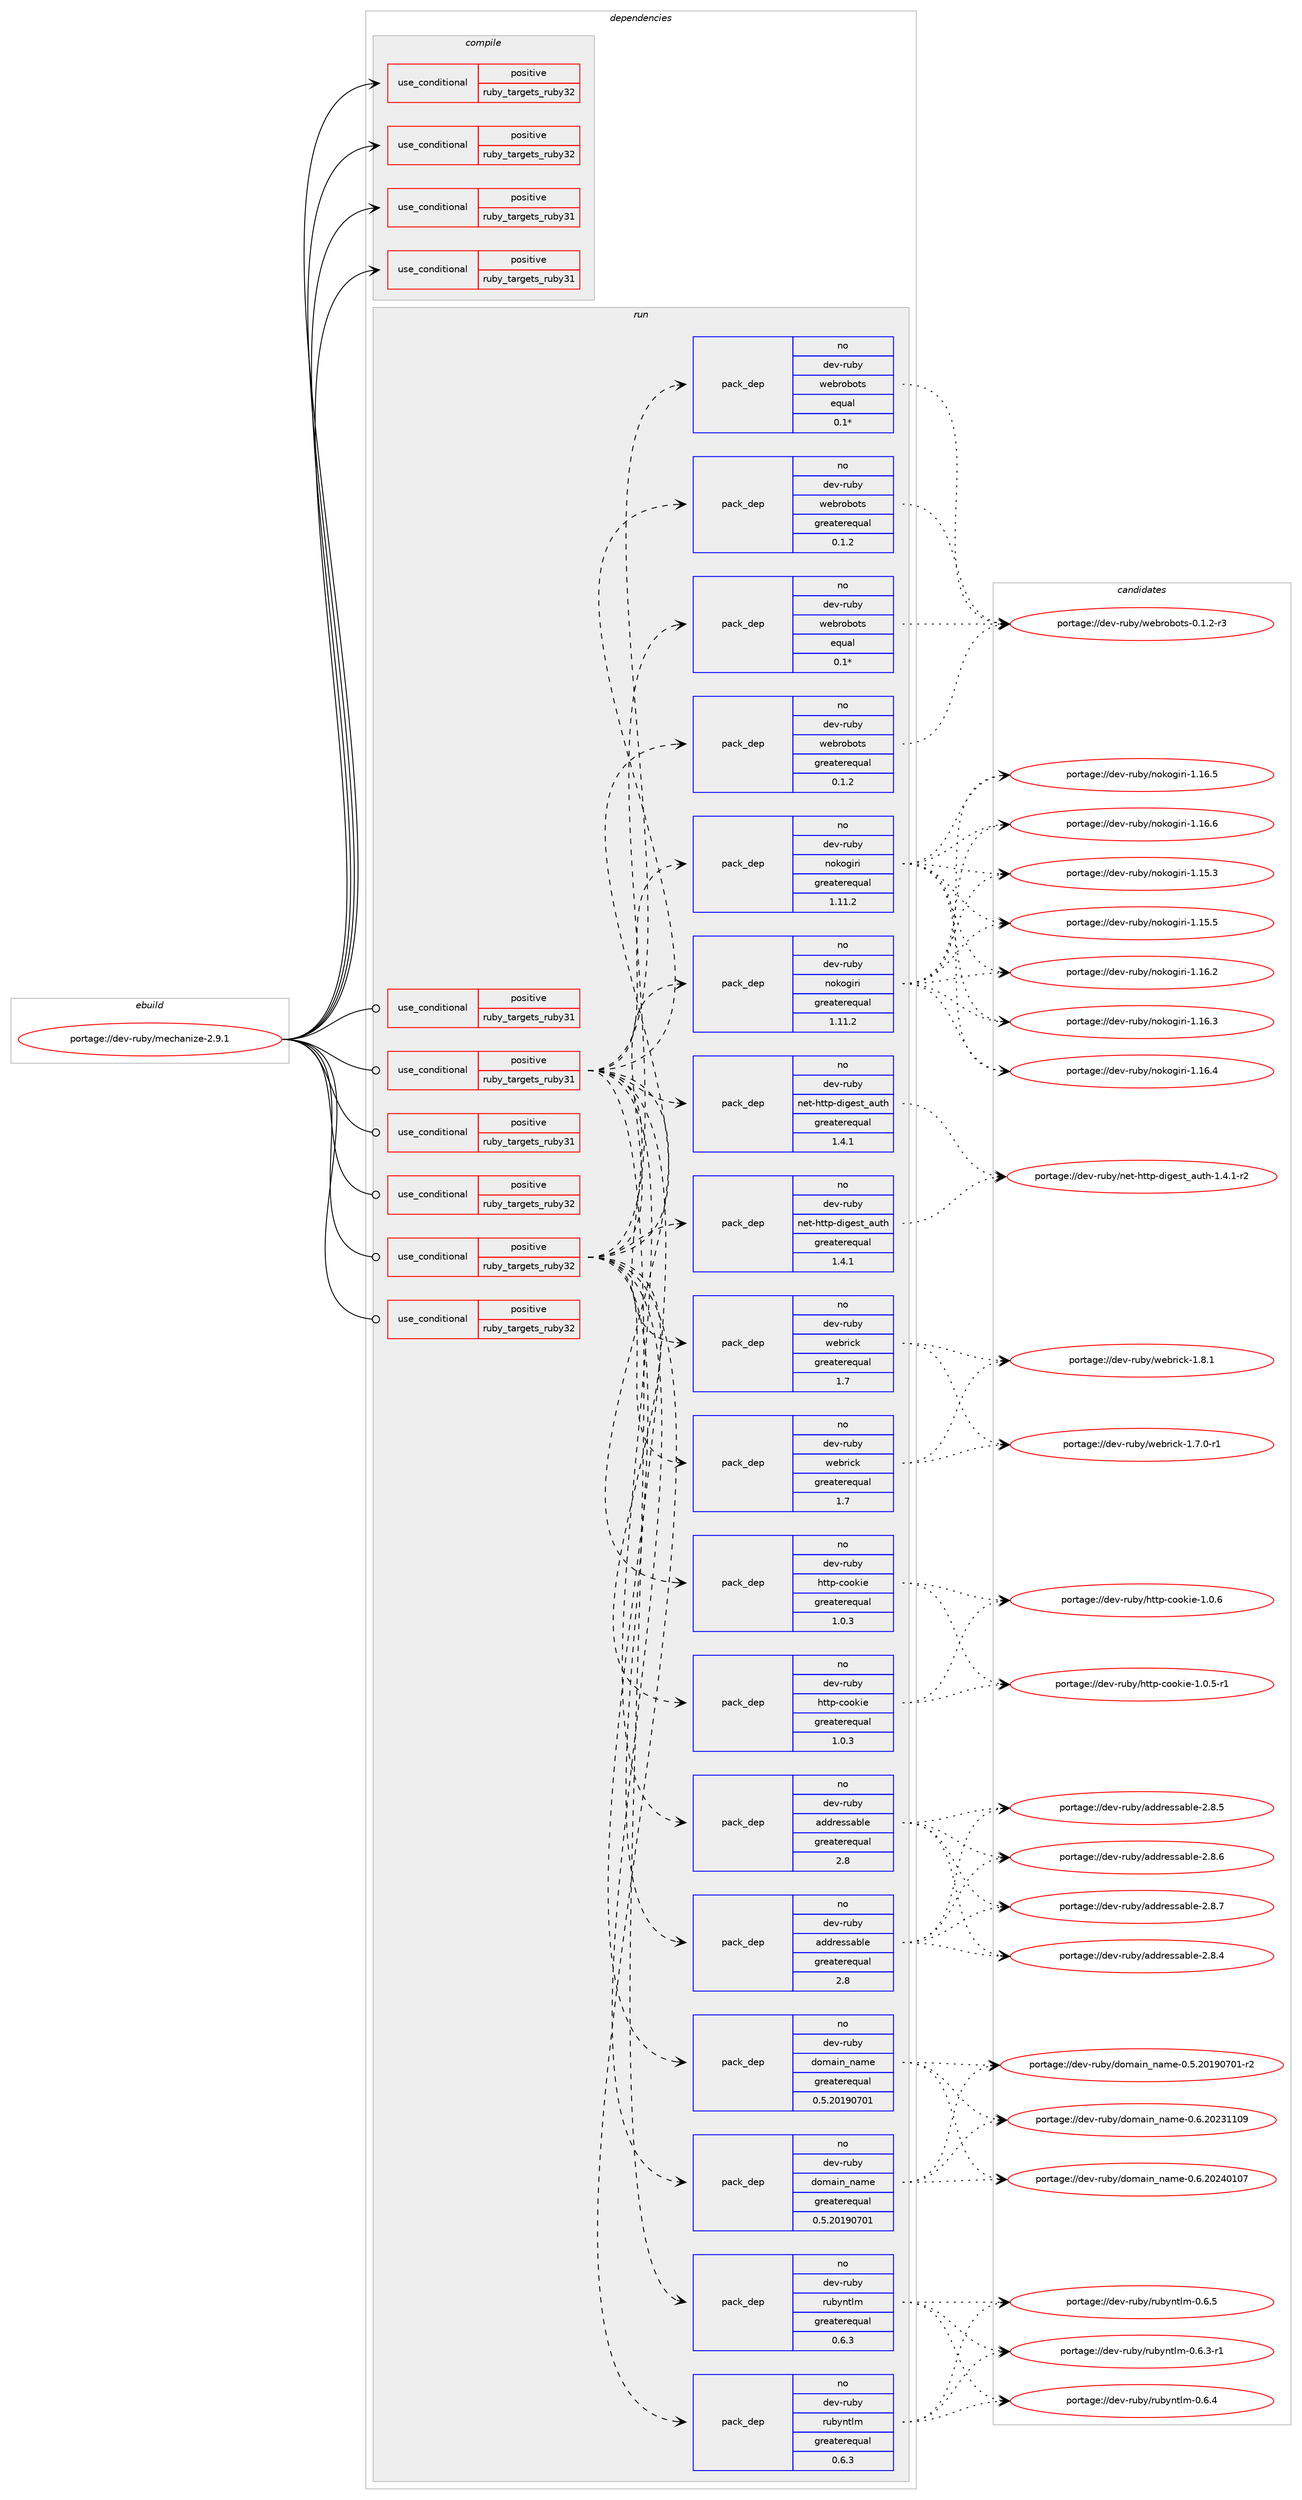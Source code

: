 digraph prolog {

# *************
# Graph options
# *************

newrank=true;
concentrate=true;
compound=true;
graph [rankdir=LR,fontname=Helvetica,fontsize=10,ranksep=1.5];#, ranksep=2.5, nodesep=0.2];
edge  [arrowhead=vee];
node  [fontname=Helvetica,fontsize=10];

# **********
# The ebuild
# **********

subgraph cluster_leftcol {
color=gray;
rank=same;
label=<<i>ebuild</i>>;
id [label="portage://dev-ruby/mechanize-2.9.1", color=red, width=4, href="../dev-ruby/mechanize-2.9.1.svg"];
}

# ****************
# The dependencies
# ****************

subgraph cluster_midcol {
color=gray;
label=<<i>dependencies</i>>;
subgraph cluster_compile {
fillcolor="#eeeeee";
style=filled;
label=<<i>compile</i>>;
subgraph cond49036 {
dependency96674 [label=<<TABLE BORDER="0" CELLBORDER="1" CELLSPACING="0" CELLPADDING="4"><TR><TD ROWSPAN="3" CELLPADDING="10">use_conditional</TD></TR><TR><TD>positive</TD></TR><TR><TD>ruby_targets_ruby31</TD></TR></TABLE>>, shape=none, color=red];
# *** BEGIN UNKNOWN DEPENDENCY TYPE (TODO) ***
# dependency96674 -> package_dependency(portage://dev-ruby/mechanize-2.9.1,install,no,dev-lang,ruby,none,[,,],[slot(3.1)],[])
# *** END UNKNOWN DEPENDENCY TYPE (TODO) ***

}
id:e -> dependency96674:w [weight=20,style="solid",arrowhead="vee"];
subgraph cond49037 {
dependency96675 [label=<<TABLE BORDER="0" CELLBORDER="1" CELLSPACING="0" CELLPADDING="4"><TR><TD ROWSPAN="3" CELLPADDING="10">use_conditional</TD></TR><TR><TD>positive</TD></TR><TR><TD>ruby_targets_ruby31</TD></TR></TABLE>>, shape=none, color=red];
# *** BEGIN UNKNOWN DEPENDENCY TYPE (TODO) ***
# dependency96675 -> package_dependency(portage://dev-ruby/mechanize-2.9.1,install,no,virtual,rubygems,none,[,,],[],[use(enable(ruby_targets_ruby31),negative)])
# *** END UNKNOWN DEPENDENCY TYPE (TODO) ***

}
id:e -> dependency96675:w [weight=20,style="solid",arrowhead="vee"];
subgraph cond49038 {
dependency96676 [label=<<TABLE BORDER="0" CELLBORDER="1" CELLSPACING="0" CELLPADDING="4"><TR><TD ROWSPAN="3" CELLPADDING="10">use_conditional</TD></TR><TR><TD>positive</TD></TR><TR><TD>ruby_targets_ruby32</TD></TR></TABLE>>, shape=none, color=red];
# *** BEGIN UNKNOWN DEPENDENCY TYPE (TODO) ***
# dependency96676 -> package_dependency(portage://dev-ruby/mechanize-2.9.1,install,no,dev-lang,ruby,none,[,,],[slot(3.2)],[])
# *** END UNKNOWN DEPENDENCY TYPE (TODO) ***

}
id:e -> dependency96676:w [weight=20,style="solid",arrowhead="vee"];
subgraph cond49039 {
dependency96677 [label=<<TABLE BORDER="0" CELLBORDER="1" CELLSPACING="0" CELLPADDING="4"><TR><TD ROWSPAN="3" CELLPADDING="10">use_conditional</TD></TR><TR><TD>positive</TD></TR><TR><TD>ruby_targets_ruby32</TD></TR></TABLE>>, shape=none, color=red];
# *** BEGIN UNKNOWN DEPENDENCY TYPE (TODO) ***
# dependency96677 -> package_dependency(portage://dev-ruby/mechanize-2.9.1,install,no,virtual,rubygems,none,[,,],[],[use(enable(ruby_targets_ruby32),negative)])
# *** END UNKNOWN DEPENDENCY TYPE (TODO) ***

}
id:e -> dependency96677:w [weight=20,style="solid",arrowhead="vee"];
}
subgraph cluster_compileandrun {
fillcolor="#eeeeee";
style=filled;
label=<<i>compile and run</i>>;
}
subgraph cluster_run {
fillcolor="#eeeeee";
style=filled;
label=<<i>run</i>>;
subgraph cond49040 {
dependency96678 [label=<<TABLE BORDER="0" CELLBORDER="1" CELLSPACING="0" CELLPADDING="4"><TR><TD ROWSPAN="3" CELLPADDING="10">use_conditional</TD></TR><TR><TD>positive</TD></TR><TR><TD>ruby_targets_ruby31</TD></TR></TABLE>>, shape=none, color=red];
# *** BEGIN UNKNOWN DEPENDENCY TYPE (TODO) ***
# dependency96678 -> package_dependency(portage://dev-ruby/mechanize-2.9.1,run,no,dev-lang,ruby,none,[,,],[slot(3.1)],[])
# *** END UNKNOWN DEPENDENCY TYPE (TODO) ***

}
id:e -> dependency96678:w [weight=20,style="solid",arrowhead="odot"];
subgraph cond49041 {
dependency96679 [label=<<TABLE BORDER="0" CELLBORDER="1" CELLSPACING="0" CELLPADDING="4"><TR><TD ROWSPAN="3" CELLPADDING="10">use_conditional</TD></TR><TR><TD>positive</TD></TR><TR><TD>ruby_targets_ruby31</TD></TR></TABLE>>, shape=none, color=red];
subgraph pack46332 {
dependency96680 [label=<<TABLE BORDER="0" CELLBORDER="1" CELLSPACING="0" CELLPADDING="4" WIDTH="220"><TR><TD ROWSPAN="6" CELLPADDING="30">pack_dep</TD></TR><TR><TD WIDTH="110">no</TD></TR><TR><TD>dev-ruby</TD></TR><TR><TD>addressable</TD></TR><TR><TD>greaterequal</TD></TR><TR><TD>2.8</TD></TR></TABLE>>, shape=none, color=blue];
}
dependency96679:e -> dependency96680:w [weight=20,style="dashed",arrowhead="vee"];
subgraph pack46333 {
dependency96681 [label=<<TABLE BORDER="0" CELLBORDER="1" CELLSPACING="0" CELLPADDING="4" WIDTH="220"><TR><TD ROWSPAN="6" CELLPADDING="30">pack_dep</TD></TR><TR><TD WIDTH="110">no</TD></TR><TR><TD>dev-ruby</TD></TR><TR><TD>domain_name</TD></TR><TR><TD>greaterequal</TD></TR><TR><TD>0.5.20190701</TD></TR></TABLE>>, shape=none, color=blue];
}
dependency96679:e -> dependency96681:w [weight=20,style="dashed",arrowhead="vee"];
subgraph pack46334 {
dependency96682 [label=<<TABLE BORDER="0" CELLBORDER="1" CELLSPACING="0" CELLPADDING="4" WIDTH="220"><TR><TD ROWSPAN="6" CELLPADDING="30">pack_dep</TD></TR><TR><TD WIDTH="110">no</TD></TR><TR><TD>dev-ruby</TD></TR><TR><TD>http-cookie</TD></TR><TR><TD>greaterequal</TD></TR><TR><TD>1.0.3</TD></TR></TABLE>>, shape=none, color=blue];
}
dependency96679:e -> dependency96682:w [weight=20,style="dashed",arrowhead="vee"];
# *** BEGIN UNKNOWN DEPENDENCY TYPE (TODO) ***
# dependency96679 -> package_dependency(portage://dev-ruby/mechanize-2.9.1,run,no,dev-ruby,mime-types,none,[,,],[slot(3)],[use(enable(ruby_targets_ruby31),negative)])
# *** END UNKNOWN DEPENDENCY TYPE (TODO) ***

subgraph pack46335 {
dependency96683 [label=<<TABLE BORDER="0" CELLBORDER="1" CELLSPACING="0" CELLPADDING="4" WIDTH="220"><TR><TD ROWSPAN="6" CELLPADDING="30">pack_dep</TD></TR><TR><TD WIDTH="110">no</TD></TR><TR><TD>dev-ruby</TD></TR><TR><TD>net-http-digest_auth</TD></TR><TR><TD>greaterequal</TD></TR><TR><TD>1.4.1</TD></TR></TABLE>>, shape=none, color=blue];
}
dependency96679:e -> dependency96683:w [weight=20,style="dashed",arrowhead="vee"];
# *** BEGIN UNKNOWN DEPENDENCY TYPE (TODO) ***
# dependency96679 -> package_dependency(portage://dev-ruby/mechanize-2.9.1,run,no,dev-ruby,net-http-persistent,none,[,,],[slot(4)],[use(enable(ruby_targets_ruby31),negative)])
# *** END UNKNOWN DEPENDENCY TYPE (TODO) ***

subgraph pack46336 {
dependency96684 [label=<<TABLE BORDER="0" CELLBORDER="1" CELLSPACING="0" CELLPADDING="4" WIDTH="220"><TR><TD ROWSPAN="6" CELLPADDING="30">pack_dep</TD></TR><TR><TD WIDTH="110">no</TD></TR><TR><TD>dev-ruby</TD></TR><TR><TD>nokogiri</TD></TR><TR><TD>greaterequal</TD></TR><TR><TD>1.11.2</TD></TR></TABLE>>, shape=none, color=blue];
}
dependency96679:e -> dependency96684:w [weight=20,style="dashed",arrowhead="vee"];
subgraph pack46337 {
dependency96685 [label=<<TABLE BORDER="0" CELLBORDER="1" CELLSPACING="0" CELLPADDING="4" WIDTH="220"><TR><TD ROWSPAN="6" CELLPADDING="30">pack_dep</TD></TR><TR><TD WIDTH="110">no</TD></TR><TR><TD>dev-ruby</TD></TR><TR><TD>rubyntlm</TD></TR><TR><TD>greaterequal</TD></TR><TR><TD>0.6.3</TD></TR></TABLE>>, shape=none, color=blue];
}
dependency96679:e -> dependency96685:w [weight=20,style="dashed",arrowhead="vee"];
subgraph pack46338 {
dependency96686 [label=<<TABLE BORDER="0" CELLBORDER="1" CELLSPACING="0" CELLPADDING="4" WIDTH="220"><TR><TD ROWSPAN="6" CELLPADDING="30">pack_dep</TD></TR><TR><TD WIDTH="110">no</TD></TR><TR><TD>dev-ruby</TD></TR><TR><TD>webrick</TD></TR><TR><TD>greaterequal</TD></TR><TR><TD>1.7</TD></TR></TABLE>>, shape=none, color=blue];
}
dependency96679:e -> dependency96686:w [weight=20,style="dashed",arrowhead="vee"];
subgraph pack46339 {
dependency96687 [label=<<TABLE BORDER="0" CELLBORDER="1" CELLSPACING="0" CELLPADDING="4" WIDTH="220"><TR><TD ROWSPAN="6" CELLPADDING="30">pack_dep</TD></TR><TR><TD WIDTH="110">no</TD></TR><TR><TD>dev-ruby</TD></TR><TR><TD>webrobots</TD></TR><TR><TD>greaterequal</TD></TR><TR><TD>0.1.2</TD></TR></TABLE>>, shape=none, color=blue];
}
dependency96679:e -> dependency96687:w [weight=20,style="dashed",arrowhead="vee"];
subgraph pack46340 {
dependency96688 [label=<<TABLE BORDER="0" CELLBORDER="1" CELLSPACING="0" CELLPADDING="4" WIDTH="220"><TR><TD ROWSPAN="6" CELLPADDING="30">pack_dep</TD></TR><TR><TD WIDTH="110">no</TD></TR><TR><TD>dev-ruby</TD></TR><TR><TD>webrobots</TD></TR><TR><TD>equal</TD></TR><TR><TD>0.1*</TD></TR></TABLE>>, shape=none, color=blue];
}
dependency96679:e -> dependency96688:w [weight=20,style="dashed",arrowhead="vee"];
}
id:e -> dependency96679:w [weight=20,style="solid",arrowhead="odot"];
subgraph cond49042 {
dependency96689 [label=<<TABLE BORDER="0" CELLBORDER="1" CELLSPACING="0" CELLPADDING="4"><TR><TD ROWSPAN="3" CELLPADDING="10">use_conditional</TD></TR><TR><TD>positive</TD></TR><TR><TD>ruby_targets_ruby31</TD></TR></TABLE>>, shape=none, color=red];
# *** BEGIN UNKNOWN DEPENDENCY TYPE (TODO) ***
# dependency96689 -> package_dependency(portage://dev-ruby/mechanize-2.9.1,run,no,virtual,rubygems,none,[,,],[],[use(enable(ruby_targets_ruby31),negative)])
# *** END UNKNOWN DEPENDENCY TYPE (TODO) ***

}
id:e -> dependency96689:w [weight=20,style="solid",arrowhead="odot"];
subgraph cond49043 {
dependency96690 [label=<<TABLE BORDER="0" CELLBORDER="1" CELLSPACING="0" CELLPADDING="4"><TR><TD ROWSPAN="3" CELLPADDING="10">use_conditional</TD></TR><TR><TD>positive</TD></TR><TR><TD>ruby_targets_ruby32</TD></TR></TABLE>>, shape=none, color=red];
# *** BEGIN UNKNOWN DEPENDENCY TYPE (TODO) ***
# dependency96690 -> package_dependency(portage://dev-ruby/mechanize-2.9.1,run,no,dev-lang,ruby,none,[,,],[slot(3.2)],[])
# *** END UNKNOWN DEPENDENCY TYPE (TODO) ***

}
id:e -> dependency96690:w [weight=20,style="solid",arrowhead="odot"];
subgraph cond49044 {
dependency96691 [label=<<TABLE BORDER="0" CELLBORDER="1" CELLSPACING="0" CELLPADDING="4"><TR><TD ROWSPAN="3" CELLPADDING="10">use_conditional</TD></TR><TR><TD>positive</TD></TR><TR><TD>ruby_targets_ruby32</TD></TR></TABLE>>, shape=none, color=red];
subgraph pack46341 {
dependency96692 [label=<<TABLE BORDER="0" CELLBORDER="1" CELLSPACING="0" CELLPADDING="4" WIDTH="220"><TR><TD ROWSPAN="6" CELLPADDING="30">pack_dep</TD></TR><TR><TD WIDTH="110">no</TD></TR><TR><TD>dev-ruby</TD></TR><TR><TD>addressable</TD></TR><TR><TD>greaterequal</TD></TR><TR><TD>2.8</TD></TR></TABLE>>, shape=none, color=blue];
}
dependency96691:e -> dependency96692:w [weight=20,style="dashed",arrowhead="vee"];
subgraph pack46342 {
dependency96693 [label=<<TABLE BORDER="0" CELLBORDER="1" CELLSPACING="0" CELLPADDING="4" WIDTH="220"><TR><TD ROWSPAN="6" CELLPADDING="30">pack_dep</TD></TR><TR><TD WIDTH="110">no</TD></TR><TR><TD>dev-ruby</TD></TR><TR><TD>domain_name</TD></TR><TR><TD>greaterequal</TD></TR><TR><TD>0.5.20190701</TD></TR></TABLE>>, shape=none, color=blue];
}
dependency96691:e -> dependency96693:w [weight=20,style="dashed",arrowhead="vee"];
subgraph pack46343 {
dependency96694 [label=<<TABLE BORDER="0" CELLBORDER="1" CELLSPACING="0" CELLPADDING="4" WIDTH="220"><TR><TD ROWSPAN="6" CELLPADDING="30">pack_dep</TD></TR><TR><TD WIDTH="110">no</TD></TR><TR><TD>dev-ruby</TD></TR><TR><TD>http-cookie</TD></TR><TR><TD>greaterequal</TD></TR><TR><TD>1.0.3</TD></TR></TABLE>>, shape=none, color=blue];
}
dependency96691:e -> dependency96694:w [weight=20,style="dashed",arrowhead="vee"];
# *** BEGIN UNKNOWN DEPENDENCY TYPE (TODO) ***
# dependency96691 -> package_dependency(portage://dev-ruby/mechanize-2.9.1,run,no,dev-ruby,mime-types,none,[,,],[slot(3)],[use(enable(ruby_targets_ruby32),negative)])
# *** END UNKNOWN DEPENDENCY TYPE (TODO) ***

subgraph pack46344 {
dependency96695 [label=<<TABLE BORDER="0" CELLBORDER="1" CELLSPACING="0" CELLPADDING="4" WIDTH="220"><TR><TD ROWSPAN="6" CELLPADDING="30">pack_dep</TD></TR><TR><TD WIDTH="110">no</TD></TR><TR><TD>dev-ruby</TD></TR><TR><TD>net-http-digest_auth</TD></TR><TR><TD>greaterequal</TD></TR><TR><TD>1.4.1</TD></TR></TABLE>>, shape=none, color=blue];
}
dependency96691:e -> dependency96695:w [weight=20,style="dashed",arrowhead="vee"];
# *** BEGIN UNKNOWN DEPENDENCY TYPE (TODO) ***
# dependency96691 -> package_dependency(portage://dev-ruby/mechanize-2.9.1,run,no,dev-ruby,net-http-persistent,none,[,,],[slot(4)],[use(enable(ruby_targets_ruby32),negative)])
# *** END UNKNOWN DEPENDENCY TYPE (TODO) ***

subgraph pack46345 {
dependency96696 [label=<<TABLE BORDER="0" CELLBORDER="1" CELLSPACING="0" CELLPADDING="4" WIDTH="220"><TR><TD ROWSPAN="6" CELLPADDING="30">pack_dep</TD></TR><TR><TD WIDTH="110">no</TD></TR><TR><TD>dev-ruby</TD></TR><TR><TD>nokogiri</TD></TR><TR><TD>greaterequal</TD></TR><TR><TD>1.11.2</TD></TR></TABLE>>, shape=none, color=blue];
}
dependency96691:e -> dependency96696:w [weight=20,style="dashed",arrowhead="vee"];
subgraph pack46346 {
dependency96697 [label=<<TABLE BORDER="0" CELLBORDER="1" CELLSPACING="0" CELLPADDING="4" WIDTH="220"><TR><TD ROWSPAN="6" CELLPADDING="30">pack_dep</TD></TR><TR><TD WIDTH="110">no</TD></TR><TR><TD>dev-ruby</TD></TR><TR><TD>rubyntlm</TD></TR><TR><TD>greaterequal</TD></TR><TR><TD>0.6.3</TD></TR></TABLE>>, shape=none, color=blue];
}
dependency96691:e -> dependency96697:w [weight=20,style="dashed",arrowhead="vee"];
subgraph pack46347 {
dependency96698 [label=<<TABLE BORDER="0" CELLBORDER="1" CELLSPACING="0" CELLPADDING="4" WIDTH="220"><TR><TD ROWSPAN="6" CELLPADDING="30">pack_dep</TD></TR><TR><TD WIDTH="110">no</TD></TR><TR><TD>dev-ruby</TD></TR><TR><TD>webrick</TD></TR><TR><TD>greaterequal</TD></TR><TR><TD>1.7</TD></TR></TABLE>>, shape=none, color=blue];
}
dependency96691:e -> dependency96698:w [weight=20,style="dashed",arrowhead="vee"];
subgraph pack46348 {
dependency96699 [label=<<TABLE BORDER="0" CELLBORDER="1" CELLSPACING="0" CELLPADDING="4" WIDTH="220"><TR><TD ROWSPAN="6" CELLPADDING="30">pack_dep</TD></TR><TR><TD WIDTH="110">no</TD></TR><TR><TD>dev-ruby</TD></TR><TR><TD>webrobots</TD></TR><TR><TD>greaterequal</TD></TR><TR><TD>0.1.2</TD></TR></TABLE>>, shape=none, color=blue];
}
dependency96691:e -> dependency96699:w [weight=20,style="dashed",arrowhead="vee"];
subgraph pack46349 {
dependency96700 [label=<<TABLE BORDER="0" CELLBORDER="1" CELLSPACING="0" CELLPADDING="4" WIDTH="220"><TR><TD ROWSPAN="6" CELLPADDING="30">pack_dep</TD></TR><TR><TD WIDTH="110">no</TD></TR><TR><TD>dev-ruby</TD></TR><TR><TD>webrobots</TD></TR><TR><TD>equal</TD></TR><TR><TD>0.1*</TD></TR></TABLE>>, shape=none, color=blue];
}
dependency96691:e -> dependency96700:w [weight=20,style="dashed",arrowhead="vee"];
}
id:e -> dependency96691:w [weight=20,style="solid",arrowhead="odot"];
subgraph cond49045 {
dependency96701 [label=<<TABLE BORDER="0" CELLBORDER="1" CELLSPACING="0" CELLPADDING="4"><TR><TD ROWSPAN="3" CELLPADDING="10">use_conditional</TD></TR><TR><TD>positive</TD></TR><TR><TD>ruby_targets_ruby32</TD></TR></TABLE>>, shape=none, color=red];
# *** BEGIN UNKNOWN DEPENDENCY TYPE (TODO) ***
# dependency96701 -> package_dependency(portage://dev-ruby/mechanize-2.9.1,run,no,virtual,rubygems,none,[,,],[],[use(enable(ruby_targets_ruby32),negative)])
# *** END UNKNOWN DEPENDENCY TYPE (TODO) ***

}
id:e -> dependency96701:w [weight=20,style="solid",arrowhead="odot"];
}
}

# **************
# The candidates
# **************

subgraph cluster_choices {
rank=same;
color=gray;
label=<<i>candidates</i>>;

subgraph choice46332 {
color=black;
nodesep=1;
choice100101118451141179812147971001001141011151159798108101455046564652 [label="portage://dev-ruby/addressable-2.8.4", color=red, width=4,href="../dev-ruby/addressable-2.8.4.svg"];
choice100101118451141179812147971001001141011151159798108101455046564653 [label="portage://dev-ruby/addressable-2.8.5", color=red, width=4,href="../dev-ruby/addressable-2.8.5.svg"];
choice100101118451141179812147971001001141011151159798108101455046564654 [label="portage://dev-ruby/addressable-2.8.6", color=red, width=4,href="../dev-ruby/addressable-2.8.6.svg"];
choice100101118451141179812147971001001141011151159798108101455046564655 [label="portage://dev-ruby/addressable-2.8.7", color=red, width=4,href="../dev-ruby/addressable-2.8.7.svg"];
dependency96680:e -> choice100101118451141179812147971001001141011151159798108101455046564652:w [style=dotted,weight="100"];
dependency96680:e -> choice100101118451141179812147971001001141011151159798108101455046564653:w [style=dotted,weight="100"];
dependency96680:e -> choice100101118451141179812147971001001141011151159798108101455046564654:w [style=dotted,weight="100"];
dependency96680:e -> choice100101118451141179812147971001001141011151159798108101455046564655:w [style=dotted,weight="100"];
}
subgraph choice46333 {
color=black;
nodesep=1;
choice100101118451141179812147100111109971051109511097109101454846534650484957485548494511450 [label="portage://dev-ruby/domain_name-0.5.20190701-r2", color=red, width=4,href="../dev-ruby/domain_name-0.5.20190701-r2.svg"];
choice10010111845114117981214710011110997105110951109710910145484654465048505149494857 [label="portage://dev-ruby/domain_name-0.6.20231109", color=red, width=4,href="../dev-ruby/domain_name-0.6.20231109.svg"];
choice10010111845114117981214710011110997105110951109710910145484654465048505248494855 [label="portage://dev-ruby/domain_name-0.6.20240107", color=red, width=4,href="../dev-ruby/domain_name-0.6.20240107.svg"];
dependency96681:e -> choice100101118451141179812147100111109971051109511097109101454846534650484957485548494511450:w [style=dotted,weight="100"];
dependency96681:e -> choice10010111845114117981214710011110997105110951109710910145484654465048505149494857:w [style=dotted,weight="100"];
dependency96681:e -> choice10010111845114117981214710011110997105110951109710910145484654465048505248494855:w [style=dotted,weight="100"];
}
subgraph choice46334 {
color=black;
nodesep=1;
choice10010111845114117981214710411611611245991111111071051014549464846534511449 [label="portage://dev-ruby/http-cookie-1.0.5-r1", color=red, width=4,href="../dev-ruby/http-cookie-1.0.5-r1.svg"];
choice1001011184511411798121471041161161124599111111107105101454946484654 [label="portage://dev-ruby/http-cookie-1.0.6", color=red, width=4,href="../dev-ruby/http-cookie-1.0.6.svg"];
dependency96682:e -> choice10010111845114117981214710411611611245991111111071051014549464846534511449:w [style=dotted,weight="100"];
dependency96682:e -> choice1001011184511411798121471041161161124599111111107105101454946484654:w [style=dotted,weight="100"];
}
subgraph choice46335 {
color=black;
nodesep=1;
choice100101118451141179812147110101116451041161161124510010510310111511695971171161044549465246494511450 [label="portage://dev-ruby/net-http-digest_auth-1.4.1-r2", color=red, width=4,href="../dev-ruby/net-http-digest_auth-1.4.1-r2.svg"];
dependency96683:e -> choice100101118451141179812147110101116451041161161124510010510310111511695971171161044549465246494511450:w [style=dotted,weight="100"];
}
subgraph choice46336 {
color=black;
nodesep=1;
choice10010111845114117981214711011110711110310511410545494649534651 [label="portage://dev-ruby/nokogiri-1.15.3", color=red, width=4,href="../dev-ruby/nokogiri-1.15.3.svg"];
choice10010111845114117981214711011110711110310511410545494649534653 [label="portage://dev-ruby/nokogiri-1.15.5", color=red, width=4,href="../dev-ruby/nokogiri-1.15.5.svg"];
choice10010111845114117981214711011110711110310511410545494649544650 [label="portage://dev-ruby/nokogiri-1.16.2", color=red, width=4,href="../dev-ruby/nokogiri-1.16.2.svg"];
choice10010111845114117981214711011110711110310511410545494649544651 [label="portage://dev-ruby/nokogiri-1.16.3", color=red, width=4,href="../dev-ruby/nokogiri-1.16.3.svg"];
choice10010111845114117981214711011110711110310511410545494649544652 [label="portage://dev-ruby/nokogiri-1.16.4", color=red, width=4,href="../dev-ruby/nokogiri-1.16.4.svg"];
choice10010111845114117981214711011110711110310511410545494649544653 [label="portage://dev-ruby/nokogiri-1.16.5", color=red, width=4,href="../dev-ruby/nokogiri-1.16.5.svg"];
choice10010111845114117981214711011110711110310511410545494649544654 [label="portage://dev-ruby/nokogiri-1.16.6", color=red, width=4,href="../dev-ruby/nokogiri-1.16.6.svg"];
dependency96684:e -> choice10010111845114117981214711011110711110310511410545494649534651:w [style=dotted,weight="100"];
dependency96684:e -> choice10010111845114117981214711011110711110310511410545494649534653:w [style=dotted,weight="100"];
dependency96684:e -> choice10010111845114117981214711011110711110310511410545494649544650:w [style=dotted,weight="100"];
dependency96684:e -> choice10010111845114117981214711011110711110310511410545494649544651:w [style=dotted,weight="100"];
dependency96684:e -> choice10010111845114117981214711011110711110310511410545494649544652:w [style=dotted,weight="100"];
dependency96684:e -> choice10010111845114117981214711011110711110310511410545494649544653:w [style=dotted,weight="100"];
dependency96684:e -> choice10010111845114117981214711011110711110310511410545494649544654:w [style=dotted,weight="100"];
}
subgraph choice46337 {
color=black;
nodesep=1;
choice100101118451141179812147114117981211101161081094548465446514511449 [label="portage://dev-ruby/rubyntlm-0.6.3-r1", color=red, width=4,href="../dev-ruby/rubyntlm-0.6.3-r1.svg"];
choice10010111845114117981214711411798121110116108109454846544652 [label="portage://dev-ruby/rubyntlm-0.6.4", color=red, width=4,href="../dev-ruby/rubyntlm-0.6.4.svg"];
choice10010111845114117981214711411798121110116108109454846544653 [label="portage://dev-ruby/rubyntlm-0.6.5", color=red, width=4,href="../dev-ruby/rubyntlm-0.6.5.svg"];
dependency96685:e -> choice100101118451141179812147114117981211101161081094548465446514511449:w [style=dotted,weight="100"];
dependency96685:e -> choice10010111845114117981214711411798121110116108109454846544652:w [style=dotted,weight="100"];
dependency96685:e -> choice10010111845114117981214711411798121110116108109454846544653:w [style=dotted,weight="100"];
}
subgraph choice46338 {
color=black;
nodesep=1;
choice10010111845114117981214711910198114105991074549465546484511449 [label="portage://dev-ruby/webrick-1.7.0-r1", color=red, width=4,href="../dev-ruby/webrick-1.7.0-r1.svg"];
choice1001011184511411798121471191019811410599107454946564649 [label="portage://dev-ruby/webrick-1.8.1", color=red, width=4,href="../dev-ruby/webrick-1.8.1.svg"];
dependency96686:e -> choice10010111845114117981214711910198114105991074549465546484511449:w [style=dotted,weight="100"];
dependency96686:e -> choice1001011184511411798121471191019811410599107454946564649:w [style=dotted,weight="100"];
}
subgraph choice46339 {
color=black;
nodesep=1;
choice10010111845114117981214711910198114111981111161154548464946504511451 [label="portage://dev-ruby/webrobots-0.1.2-r3", color=red, width=4,href="../dev-ruby/webrobots-0.1.2-r3.svg"];
dependency96687:e -> choice10010111845114117981214711910198114111981111161154548464946504511451:w [style=dotted,weight="100"];
}
subgraph choice46340 {
color=black;
nodesep=1;
choice10010111845114117981214711910198114111981111161154548464946504511451 [label="portage://dev-ruby/webrobots-0.1.2-r3", color=red, width=4,href="../dev-ruby/webrobots-0.1.2-r3.svg"];
dependency96688:e -> choice10010111845114117981214711910198114111981111161154548464946504511451:w [style=dotted,weight="100"];
}
subgraph choice46341 {
color=black;
nodesep=1;
choice100101118451141179812147971001001141011151159798108101455046564652 [label="portage://dev-ruby/addressable-2.8.4", color=red, width=4,href="../dev-ruby/addressable-2.8.4.svg"];
choice100101118451141179812147971001001141011151159798108101455046564653 [label="portage://dev-ruby/addressable-2.8.5", color=red, width=4,href="../dev-ruby/addressable-2.8.5.svg"];
choice100101118451141179812147971001001141011151159798108101455046564654 [label="portage://dev-ruby/addressable-2.8.6", color=red, width=4,href="../dev-ruby/addressable-2.8.6.svg"];
choice100101118451141179812147971001001141011151159798108101455046564655 [label="portage://dev-ruby/addressable-2.8.7", color=red, width=4,href="../dev-ruby/addressable-2.8.7.svg"];
dependency96692:e -> choice100101118451141179812147971001001141011151159798108101455046564652:w [style=dotted,weight="100"];
dependency96692:e -> choice100101118451141179812147971001001141011151159798108101455046564653:w [style=dotted,weight="100"];
dependency96692:e -> choice100101118451141179812147971001001141011151159798108101455046564654:w [style=dotted,weight="100"];
dependency96692:e -> choice100101118451141179812147971001001141011151159798108101455046564655:w [style=dotted,weight="100"];
}
subgraph choice46342 {
color=black;
nodesep=1;
choice100101118451141179812147100111109971051109511097109101454846534650484957485548494511450 [label="portage://dev-ruby/domain_name-0.5.20190701-r2", color=red, width=4,href="../dev-ruby/domain_name-0.5.20190701-r2.svg"];
choice10010111845114117981214710011110997105110951109710910145484654465048505149494857 [label="portage://dev-ruby/domain_name-0.6.20231109", color=red, width=4,href="../dev-ruby/domain_name-0.6.20231109.svg"];
choice10010111845114117981214710011110997105110951109710910145484654465048505248494855 [label="portage://dev-ruby/domain_name-0.6.20240107", color=red, width=4,href="../dev-ruby/domain_name-0.6.20240107.svg"];
dependency96693:e -> choice100101118451141179812147100111109971051109511097109101454846534650484957485548494511450:w [style=dotted,weight="100"];
dependency96693:e -> choice10010111845114117981214710011110997105110951109710910145484654465048505149494857:w [style=dotted,weight="100"];
dependency96693:e -> choice10010111845114117981214710011110997105110951109710910145484654465048505248494855:w [style=dotted,weight="100"];
}
subgraph choice46343 {
color=black;
nodesep=1;
choice10010111845114117981214710411611611245991111111071051014549464846534511449 [label="portage://dev-ruby/http-cookie-1.0.5-r1", color=red, width=4,href="../dev-ruby/http-cookie-1.0.5-r1.svg"];
choice1001011184511411798121471041161161124599111111107105101454946484654 [label="portage://dev-ruby/http-cookie-1.0.6", color=red, width=4,href="../dev-ruby/http-cookie-1.0.6.svg"];
dependency96694:e -> choice10010111845114117981214710411611611245991111111071051014549464846534511449:w [style=dotted,weight="100"];
dependency96694:e -> choice1001011184511411798121471041161161124599111111107105101454946484654:w [style=dotted,weight="100"];
}
subgraph choice46344 {
color=black;
nodesep=1;
choice100101118451141179812147110101116451041161161124510010510310111511695971171161044549465246494511450 [label="portage://dev-ruby/net-http-digest_auth-1.4.1-r2", color=red, width=4,href="../dev-ruby/net-http-digest_auth-1.4.1-r2.svg"];
dependency96695:e -> choice100101118451141179812147110101116451041161161124510010510310111511695971171161044549465246494511450:w [style=dotted,weight="100"];
}
subgraph choice46345 {
color=black;
nodesep=1;
choice10010111845114117981214711011110711110310511410545494649534651 [label="portage://dev-ruby/nokogiri-1.15.3", color=red, width=4,href="../dev-ruby/nokogiri-1.15.3.svg"];
choice10010111845114117981214711011110711110310511410545494649534653 [label="portage://dev-ruby/nokogiri-1.15.5", color=red, width=4,href="../dev-ruby/nokogiri-1.15.5.svg"];
choice10010111845114117981214711011110711110310511410545494649544650 [label="portage://dev-ruby/nokogiri-1.16.2", color=red, width=4,href="../dev-ruby/nokogiri-1.16.2.svg"];
choice10010111845114117981214711011110711110310511410545494649544651 [label="portage://dev-ruby/nokogiri-1.16.3", color=red, width=4,href="../dev-ruby/nokogiri-1.16.3.svg"];
choice10010111845114117981214711011110711110310511410545494649544652 [label="portage://dev-ruby/nokogiri-1.16.4", color=red, width=4,href="../dev-ruby/nokogiri-1.16.4.svg"];
choice10010111845114117981214711011110711110310511410545494649544653 [label="portage://dev-ruby/nokogiri-1.16.5", color=red, width=4,href="../dev-ruby/nokogiri-1.16.5.svg"];
choice10010111845114117981214711011110711110310511410545494649544654 [label="portage://dev-ruby/nokogiri-1.16.6", color=red, width=4,href="../dev-ruby/nokogiri-1.16.6.svg"];
dependency96696:e -> choice10010111845114117981214711011110711110310511410545494649534651:w [style=dotted,weight="100"];
dependency96696:e -> choice10010111845114117981214711011110711110310511410545494649534653:w [style=dotted,weight="100"];
dependency96696:e -> choice10010111845114117981214711011110711110310511410545494649544650:w [style=dotted,weight="100"];
dependency96696:e -> choice10010111845114117981214711011110711110310511410545494649544651:w [style=dotted,weight="100"];
dependency96696:e -> choice10010111845114117981214711011110711110310511410545494649544652:w [style=dotted,weight="100"];
dependency96696:e -> choice10010111845114117981214711011110711110310511410545494649544653:w [style=dotted,weight="100"];
dependency96696:e -> choice10010111845114117981214711011110711110310511410545494649544654:w [style=dotted,weight="100"];
}
subgraph choice46346 {
color=black;
nodesep=1;
choice100101118451141179812147114117981211101161081094548465446514511449 [label="portage://dev-ruby/rubyntlm-0.6.3-r1", color=red, width=4,href="../dev-ruby/rubyntlm-0.6.3-r1.svg"];
choice10010111845114117981214711411798121110116108109454846544652 [label="portage://dev-ruby/rubyntlm-0.6.4", color=red, width=4,href="../dev-ruby/rubyntlm-0.6.4.svg"];
choice10010111845114117981214711411798121110116108109454846544653 [label="portage://dev-ruby/rubyntlm-0.6.5", color=red, width=4,href="../dev-ruby/rubyntlm-0.6.5.svg"];
dependency96697:e -> choice100101118451141179812147114117981211101161081094548465446514511449:w [style=dotted,weight="100"];
dependency96697:e -> choice10010111845114117981214711411798121110116108109454846544652:w [style=dotted,weight="100"];
dependency96697:e -> choice10010111845114117981214711411798121110116108109454846544653:w [style=dotted,weight="100"];
}
subgraph choice46347 {
color=black;
nodesep=1;
choice10010111845114117981214711910198114105991074549465546484511449 [label="portage://dev-ruby/webrick-1.7.0-r1", color=red, width=4,href="../dev-ruby/webrick-1.7.0-r1.svg"];
choice1001011184511411798121471191019811410599107454946564649 [label="portage://dev-ruby/webrick-1.8.1", color=red, width=4,href="../dev-ruby/webrick-1.8.1.svg"];
dependency96698:e -> choice10010111845114117981214711910198114105991074549465546484511449:w [style=dotted,weight="100"];
dependency96698:e -> choice1001011184511411798121471191019811410599107454946564649:w [style=dotted,weight="100"];
}
subgraph choice46348 {
color=black;
nodesep=1;
choice10010111845114117981214711910198114111981111161154548464946504511451 [label="portage://dev-ruby/webrobots-0.1.2-r3", color=red, width=4,href="../dev-ruby/webrobots-0.1.2-r3.svg"];
dependency96699:e -> choice10010111845114117981214711910198114111981111161154548464946504511451:w [style=dotted,weight="100"];
}
subgraph choice46349 {
color=black;
nodesep=1;
choice10010111845114117981214711910198114111981111161154548464946504511451 [label="portage://dev-ruby/webrobots-0.1.2-r3", color=red, width=4,href="../dev-ruby/webrobots-0.1.2-r3.svg"];
dependency96700:e -> choice10010111845114117981214711910198114111981111161154548464946504511451:w [style=dotted,weight="100"];
}
}

}
